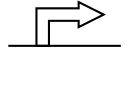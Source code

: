 graph G {
	graph [bb="0,0,54,36"];
	node [label="\N"];
	a	 [height=0.5,
		label="",
		pos="27,18",
		shape=promoter,
		width=0.75];
}
